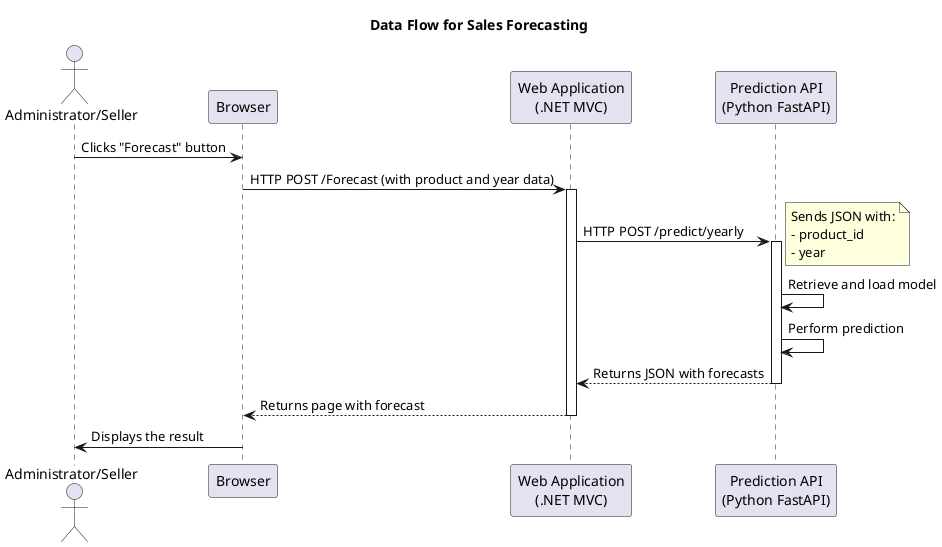 @startuml Forecast
title Data Flow for Sales Forecasting

actor "Administrator/Seller" as AdminOrSeller
participant "Browser" as Browser
participant "Web Application\n(.NET MVC)" as WebApp
participant "Prediction API\n(Python FastAPI)" as PredictionAPI

AdminOrSeller -> Browser : Clicks "Forecast" button
Browser -> WebApp : HTTP POST /Forecast (with product and year data)
activate WebApp

WebApp -> PredictionAPI : HTTP POST /predict/yearly
note right
Sends JSON with:
- product_id
- year
end note
activate PredictionAPI

PredictionAPI -> PredictionAPI : Retrieve and load model
PredictionAPI -> PredictionAPI : Perform prediction
PredictionAPI --> WebApp : Returns JSON with forecasts
deactivate PredictionAPI

WebApp --> Browser : Returns page with forecast
deactivate WebApp

Browser -> AdminOrSeller : Displays the result
@enduml